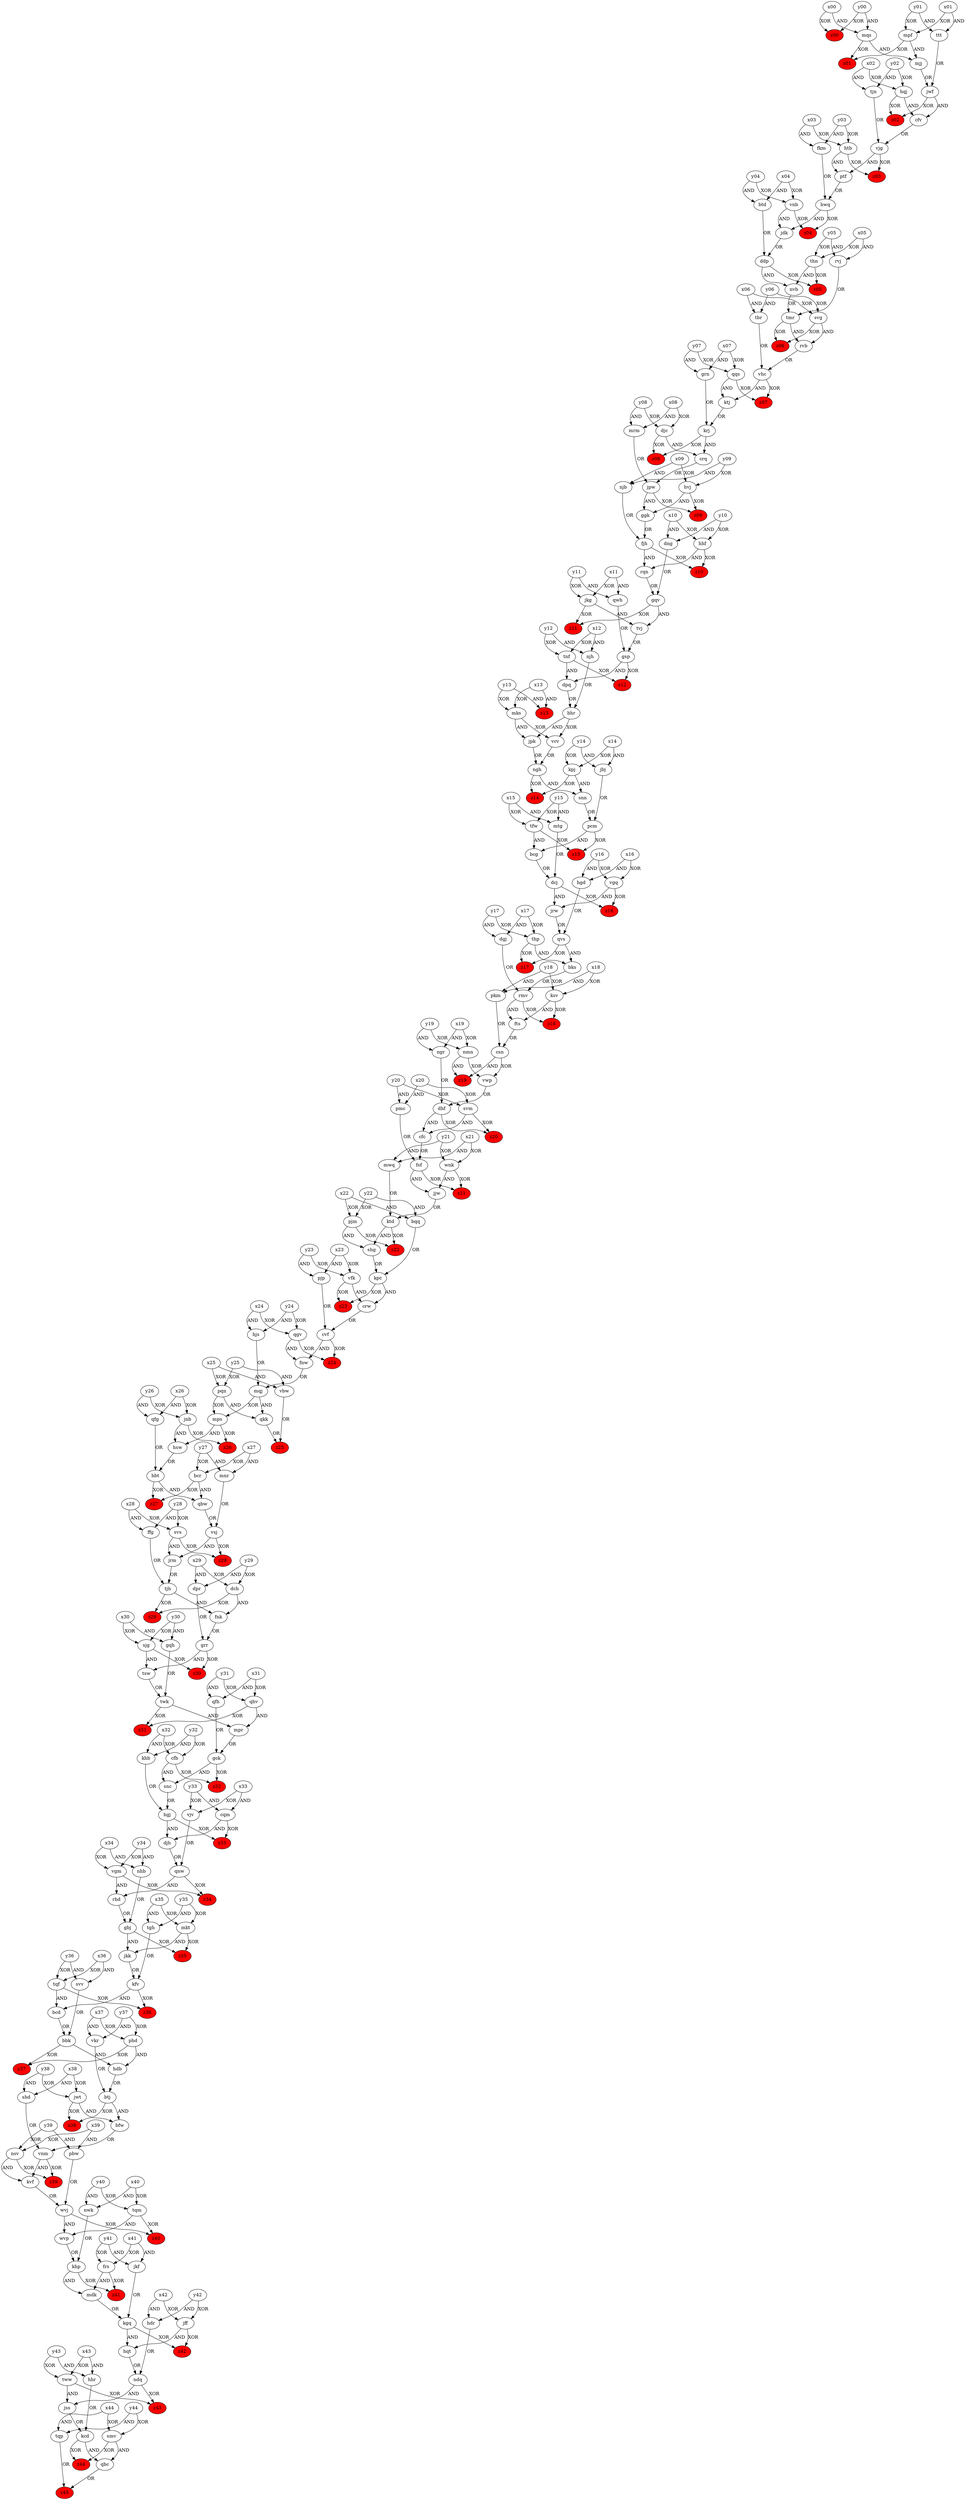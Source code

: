 digraph G {
y42 -> hdr [label=AND];
x42 -> hdr [label=AND];
qgv -> z24 [label=XOR];
cvf -> z24 [label=XOR];
x25 -> pqn [label=XOR];
y25 -> pqn [label=XOR];
crw -> cvf [label=OR];
pjp -> cvf [label=OR];
x33 -> vjv [label=XOR];
y33 -> vjv [label=XOR];
thp -> z17 [label=XOR];
qvs -> z17 [label=XOR];
x16 -> hgd [label=AND];
y16 -> hgd [label=AND];
mqj -> mps [label=XOR];
pqn -> mps [label=XOR];
jwf -> z02 [label=XOR];
hqj -> z02 [label=XOR];
tsw -> twk [label=OR];
gqh -> twk [label=OR];
x44 -> tqp [label=AND];
y44 -> tqp [label=AND];
ddp -> nvb [label=AND];
thn -> nvb [label=AND];
tmr -> rvb [label=AND];
svg -> rvb [label=AND];
tjn -> vjg [label=OR];
cfv -> vjg [label=OR];
y37 -> vkr [label=AND];
x37 -> vkr [label=AND];
tqf -> bcd [label=AND];
kfv -> bcd [label=AND];
jkg -> z11 [label=XOR];
gqv -> z11 [label=XOR];
y44 -> smv [label=XOR];
x44 -> smv [label=XOR];
vgm -> rhd [label=AND];
qnw -> rhd [label=AND];
bcg -> dcj [label=OR];
mtg -> dcj [label=OR];
y00 -> z00 [label=XOR];
x00 -> z00 [label=XOR];
jpw -> z09 [label=XOR];
hvj -> z09 [label=XOR];
x40 -> nwk [label=AND];
y40 -> nwk [label=AND];
x23 -> pjp [label=AND];
y23 -> pjp [label=AND];
x28 -> svs [label=XOR];
y28 -> svs [label=XOR];
smv -> z44 [label=XOR];
kcd -> z44 [label=XOR];
pmc -> fsf [label=OR];
cfc -> fsf [label=OR];
x41 -> frs [label=XOR];
y41 -> frs [label=XOR];
fts -> csn [label=OR];
pkm -> csn [label=OR];
y23 -> vfk [label=XOR];
x23 -> vfk [label=XOR];
gsp -> dpq [label=AND];
tnf -> dpq [label=AND];
nvb -> tmr [label=OR];
rvj -> tmr [label=OR];
y07 -> qqs [label=XOR];
x07 -> qqs [label=XOR];
vjg -> z03 [label=XOR];
htb -> z03 [label=XOR];
x38 -> jwt [label=XOR];
y38 -> jwt [label=XOR];
smv -> qbc [label=AND];
kcd -> qbc [label=AND];
tqf -> z36 [label=XOR];
kfv -> z36 [label=XOR];
y01 -> ttt [label=AND];
x01 -> ttt [label=AND];
hsw -> bbt [label=OR];
qfg -> bbt [label=OR];
qwh -> gsp [label=OR];
tvj -> gsp [label=OR];
x24 -> qgv [label=XOR];
y24 -> qgv [label=XOR];
x29 -> dch [label=XOR];
y29 -> dch [label=XOR];
x34 -> nhb [label=AND];
y34 -> nhb [label=AND];
qvs -> bks [label=AND];
thp -> bks [label=AND];
fnk -> grr [label=OR];
dpr -> grr [label=OR];
y38 -> shd [label=AND];
x38 -> shd [label=AND];
vbw -> z25 [label=OR];
qkk -> z25 [label=OR];
y28 -> ffg [label=AND];
x28 -> ffg [label=AND];
x29 -> dpr [label=AND];
y29 -> dpr [label=AND];
hhf -> rqn [label=AND];
fjh -> rqn [label=AND];
hvj -> ggk [label=AND];
jpw -> ggk [label=AND];
x33 -> cqm [label=AND];
y33 -> cqm [label=AND];
nsv -> kvf [label=AND];
vnm -> kvf [label=AND];
x03 -> fkm [label=AND];
y03 -> fkm [label=AND];
y18 -> pkm [label=AND];
x18 -> pkm [label=AND];
qfh -> gck [label=OR];
mpr -> gck [label=OR];
pbw -> wvj [label=OR];
kvf -> wvj [label=OR];
sjg -> z30 [label=XOR];
grr -> z30 [label=XOR];
bks -> rmv [label=OR];
dgj -> rmv [label=OR];
hjs -> mqj [label=OR];
fnw -> mqj [label=OR];
tnf -> z12 [label=XOR];
gsp -> z12 [label=XOR];
y00 -> mqs [label=AND];
x00 -> mqs [label=AND];
wvj -> z40 [label=XOR];
tqm -> z40 [label=XOR];
shd -> vnm [label=OR];
bfw -> vnm [label=OR];
btj -> bfw [label=AND];
jwt -> bfw [label=AND];
dpq -> bhr [label=OR];
njh -> bhr [label=OR];
y01 -> mpf [label=XOR];
x01 -> mpf [label=XOR];
ndq -> jss [label=AND];
tww -> jss [label=AND];
ndq -> z43 [label=XOR];
tww -> z43 [label=XOR];
hgd -> qvs [label=OR];
jrw -> qvs [label=OR];
jkk -> kfv [label=OR];
tgh -> kfv [label=OR];
kpc -> z23 [label=XOR];
vfk -> z23 [label=XOR];
x35 -> mkt [label=XOR];
y35 -> mkt [label=XOR];
x32 -> cfb [label=XOR];
y32 -> cfb [label=XOR];
x03 -> htb [label=XOR];
y03 -> htb [label=XOR];
y08 -> djc [label=XOR];
x08 -> djc [label=XOR];
y43 -> tww [label=XOR];
x43 -> tww [label=XOR];
y25 -> vbw [label=AND];
x25 -> vbw [label=AND];
y26 -> jnb [label=XOR];
x26 -> jnb [label=XOR];
bbk -> hdb [label=AND];
phd -> hdb [label=AND];
hhf -> z10 [label=XOR];
fjh -> z10 [label=XOR];
y07 -> grn [label=AND];
x07 -> grn [label=AND];
qgv -> fnw [label=AND];
cvf -> fnw [label=AND];
csn -> z19 [label=AND];
nmn -> z19 [label=AND];
y05 -> thn [label=XOR];
x05 -> thn [label=XOR];
mqs -> z01 [label=XOR];
mpf -> z01 [label=XOR];
x31 -> qhv [label=XOR];
y31 -> qhv [label=XOR];
x21 -> mwq [label=AND];
y21 -> mwq [label=AND];
cqm -> djh [label=AND];
hgj -> djh [label=AND];
x15 -> mtg [label=AND];
y15 -> mtg [label=AND];
x26 -> qfg [label=AND];
y26 -> qfg [label=AND];
qbw -> vsj [label=OR];
mnr -> vsj [label=OR];
x37 -> phd [label=XOR];
y37 -> phd [label=XOR];
rmv -> z18 [label=XOR];
ksv -> z18 [label=XOR];
qqs -> z07 [label=XOR];
vhc -> z07 [label=XOR];
bbt -> z27 [label=XOR];
bcr -> z27 [label=XOR];
jss -> kcd [label=OR];
hhr -> kcd [label=OR];
fsf -> z21 [label=XOR];
wnk -> z21 [label=XOR];
x21 -> wnk [label=XOR];
y21 -> wnk [label=XOR];
y18 -> ksv [label=XOR];
x18 -> ksv [label=XOR];
y27 -> mnr [label=AND];
x27 -> mnr [label=AND];
mqj -> qkk [label=AND];
pqn -> qkk [label=AND];
y36 -> tqf [label=XOR];
x36 -> tqf [label=XOR];
frs -> mdk [label=AND];
khp -> mdk [label=AND];
x22 -> pjm [label=XOR];
y22 -> pjm [label=XOR];
x16 -> vgq [label=XOR];
y16 -> vgq [label=XOR];
y11 -> qwh [label=AND];
x11 -> qwh [label=AND];
khb -> hgj [label=OR];
snc -> hgj [label=OR];
pjm -> shg [label=AND];
ktd -> shg [label=AND];
vwp -> dhf [label=OR];
ngr -> dhf [label=OR];
y32 -> khb [label=AND];
x32 -> khb [label=AND];
x13 -> z13 [label=AND];
y13 -> z13 [label=AND];
jjw -> ktd [label=OR];
mwq -> ktd [label=OR];
hqt -> ndq [label=OR];
hdr -> ndq [label=OR];
y05 -> rvj [label=AND];
x05 -> rvj [label=AND];
shg -> kpc [label=OR];
bqq -> kpc [label=OR];
svs -> z28 [label=XOR];
vsj -> z28 [label=XOR];
y02 -> hqj [label=XOR];
x02 -> hqj [label=XOR];
jpk -> ngh [label=OR];
vcv -> ngh [label=OR];
x10 -> dng [label=AND];
y10 -> dng [label=AND];
x11 -> jkg [label=XOR];
y11 -> jkg [label=XOR];
ngh -> snn [label=AND];
kpj -> snn [label=AND];
kpc -> crw [label=AND];
vfk -> crw [label=AND];
x20 -> svm [label=XOR];
y20 -> svm [label=XOR];
y42 -> jff [label=XOR];
x42 -> jff [label=XOR];
bbk -> z37 [label=XOR];
phd -> z37 [label=XOR];
thn -> z05 [label=XOR];
ddp -> z05 [label=XOR];
y12 -> tnf [label=XOR];
x12 -> tnf [label=XOR];
ksv -> fts [label=AND];
rmv -> fts [label=AND];
kgq -> z42 [label=XOR];
jff -> z42 [label=XOR];
y12 -> njh [label=AND];
x12 -> njh [label=AND];
x34 -> vgm [label=XOR];
y34 -> vgm [label=XOR];
svs -> jrm [label=AND];
vsj -> jrm [label=AND];
jdk -> ddp [label=OR];
btd -> ddp [label=OR];
x24 -> hjs [label=AND];
y24 -> hjs [label=AND];
y13 -> mks [label=XOR];
x13 -> mks [label=XOR];
htb -> ptf [label=AND];
vjg -> ptf [label=AND];
hwq -> z04 [label=XOR];
vnb -> z04 [label=XOR];
gck -> z32 [label=XOR];
cfb -> z32 [label=XOR];
x30 -> gqh [label=AND];
y30 -> gqh [label=AND];
kgq -> hqt [label=AND];
jff -> hqt [label=AND];
mks -> vcv [label=XOR];
bhr -> vcv [label=XOR];
x04 -> btd [label=AND];
y04 -> btd [label=AND];
gqv -> tvj [label=AND];
jkg -> tvj [label=AND];
qqs -> ktj [label=AND];
vhc -> ktj [label=AND];
tbr -> vhc [label=OR];
rvb -> vhc [label=OR];
vjv -> qnw [label=OR];
djh -> qnw [label=OR];
tqp -> z45 [label=OR];
qbc -> z45 [label=OR];
crq -> jpw [label=OR];
mrm -> jpw [label=OR];
mdk -> kgq [label=OR];
jkf -> kgq [label=OR];
y35 -> tgh [label=AND];
x35 -> tgh [label=AND];
x06 -> tbr [label=AND];
y06 -> tbr [label=AND];
gbj -> z35 [label=XOR];
mkt -> z35 [label=XOR];
y22 -> bqq [label=AND];
x22 -> bqq [label=AND];
gbj -> jkk [label=AND];
mkt -> jkk [label=AND];
hqj -> cfv [label=AND];
jwf -> cfv [label=AND];
krj -> z08 [label=XOR];
djc -> z08 [label=XOR];
grn -> krj [label=OR];
ktj -> krj [label=OR];
jnb -> hsw [label=AND];
mps -> hsw [label=AND];
csn -> vwp [label=XOR];
nmn -> vwp [label=XOR];
dcj -> jrw [label=AND];
vgq -> jrw [label=AND];
khp -> z41 [label=XOR];
frs -> z41 [label=XOR];
dng -> gqv [label=OR];
rqn -> gqv [label=OR];
jnb -> z26 [label=XOR];
mps -> z26 [label=XOR];
nsv -> z39 [label=XOR];
vnm -> z39 [label=XOR];
y14 -> jbj [label=AND];
x14 -> jbj [label=AND];
y27 -> bcr [label=XOR];
x27 -> bcr [label=XOR];
snn -> pcm [label=OR];
jbj -> pcm [label=OR];
mpf -> mjj [label=AND];
mqs -> mjj [label=AND];
y39 -> pbw [label=AND];
x39 -> pbw [label=AND];
y15 -> tfw [label=XOR];
x15 -> tfw [label=XOR];
qhv -> z31 [label=XOR];
twk -> z31 [label=XOR];
vnb -> jdk [label=AND];
hwq -> jdk [label=AND];
dcj -> z16 [label=XOR];
vgq -> z16 [label=XOR];
sjg -> tsw [label=AND];
grr -> tsw [label=AND];
gck -> snc [label=AND];
cfb -> snc [label=AND];
x08 -> mrm [label=AND];
y08 -> mrm [label=AND];
svv -> bbk [label=OR];
bcd -> bbk [label=OR];
wvj -> wvp [label=AND];
tqm -> wvp [label=AND];
svm -> z20 [label=XOR];
dhf -> z20 [label=XOR];
dhf -> cfc [label=AND];
svm -> cfc [label=AND];
pcm -> z15 [label=XOR];
tfw -> z15 [label=XOR];
jwt -> z38 [label=XOR];
btj -> z38 [label=XOR];
pjm -> z22 [label=XOR];
ktd -> z22 [label=XOR];
hdb -> btj [label=OR];
vkr -> btj [label=OR];
x19 -> ngr [label=AND];
y19 -> ngr [label=AND];
bbt -> qbw [label=AND];
bcr -> qbw [label=AND];
krj -> crq [label=AND];
djc -> crq [label=AND];
y40 -> tqm [label=XOR];
x40 -> tqm [label=XOR];
twk -> mpr [label=AND];
qhv -> mpr [label=AND];
y02 -> tjn [label=AND];
x02 -> tjn [label=AND];
y36 -> svv [label=AND];
x36 -> svv [label=AND];
tjh -> z29 [label=XOR];
dch -> z29 [label=XOR];
tfw -> bcg [label=AND];
pcm -> bcg [label=AND];
x09 -> njb [label=AND];
y09 -> njb [label=AND];
jrm -> tjh [label=OR];
ffg -> tjh [label=OR];
hgj -> z33 [label=XOR];
cqm -> z33 [label=XOR];
y04 -> vnb [label=XOR];
x04 -> vnb [label=XOR];
y19 -> nmn [label=XOR];
x19 -> nmn [label=XOR];
x09 -> hvj [label=XOR];
y09 -> hvj [label=XOR];
rhd -> gbj [label=OR];
nhb -> gbj [label=OR];
y14 -> kpj [label=XOR];
x14 -> kpj [label=XOR];
tmr -> z06 [label=XOR];
svg -> z06 [label=XOR];
vgm -> z34 [label=XOR];
qnw -> z34 [label=XOR];
x06 -> svg [label=XOR];
y06 -> svg [label=XOR];
x10 -> hhf [label=XOR];
y10 -> hhf [label=XOR];
y31 -> qfh [label=AND];
x31 -> qfh [label=AND];
ngh -> z14 [label=XOR];
kpj -> z14 [label=XOR];
y17 -> dgj [label=AND];
x17 -> dgj [label=AND];
y39 -> nsv [label=XOR];
x39 -> nsv [label=XOR];
x17 -> thp [label=XOR];
y17 -> thp [label=XOR];
tjh -> fnk [label=AND];
dch -> fnk [label=AND];
bhr -> jpk [label=AND];
mks -> jpk [label=AND];
ptf -> hwq [label=OR];
fkm -> hwq [label=OR];
wvp -> khp [label=OR];
nwk -> khp [label=OR];
x20 -> pmc [label=AND];
y20 -> pmc [label=AND];
fsf -> jjw [label=AND];
wnk -> jjw [label=AND];
y43 -> hhr [label=AND];
x43 -> hhr [label=AND];
x41 -> jkf [label=AND];
y41 -> jkf [label=AND];
y30 -> sjg [label=XOR];
x30 -> sjg [label=XOR];
ttt -> jwf [label=OR];
mjj -> jwf [label=OR];
ggk -> fjh [label=OR];
njb -> fjh [label=OR];
z45 [style=filled, fillcolor=red];
z44 [style=filled, fillcolor=red];
z43 [style=filled, fillcolor=red];
z42 [style=filled, fillcolor=red];
z41 [style=filled, fillcolor=red];
z40 [style=filled, fillcolor=red];
z39 [style=filled, fillcolor=red];
z38 [style=filled, fillcolor=red];
z37 [style=filled, fillcolor=red];
z36 [style=filled, fillcolor=red];
z35 [style=filled, fillcolor=red];
z34 [style=filled, fillcolor=red];
z33 [style=filled, fillcolor=red];
z32 [style=filled, fillcolor=red];
z31 [style=filled, fillcolor=red];
z30 [style=filled, fillcolor=red];
z29 [style=filled, fillcolor=red];
z28 [style=filled, fillcolor=red];
z27 [style=filled, fillcolor=red];
z26 [style=filled, fillcolor=red];
z25 [style=filled, fillcolor=red];
z24 [style=filled, fillcolor=red];
z23 [style=filled, fillcolor=red];
z22 [style=filled, fillcolor=red];
z21 [style=filled, fillcolor=red];
z20 [style=filled, fillcolor=red];
z19 [style=filled, fillcolor=red];
z18 [style=filled, fillcolor=red];
z17 [style=filled, fillcolor=red];
z16 [style=filled, fillcolor=red];
z15 [style=filled, fillcolor=red];
z14 [style=filled, fillcolor=red];
z13 [style=filled, fillcolor=red];
z12 [style=filled, fillcolor=red];
z11 [style=filled, fillcolor=red];
z10 [style=filled, fillcolor=red];
z09 [style=filled, fillcolor=red];
z08 [style=filled, fillcolor=red];
z07 [style=filled, fillcolor=red];
z06 [style=filled, fillcolor=red];
z05 [style=filled, fillcolor=red];
z04 [style=filled, fillcolor=red];
z03 [style=filled, fillcolor=red];
z02 [style=filled, fillcolor=red];
z01 [style=filled, fillcolor=red];
z00 [style=filled, fillcolor=red];
}

